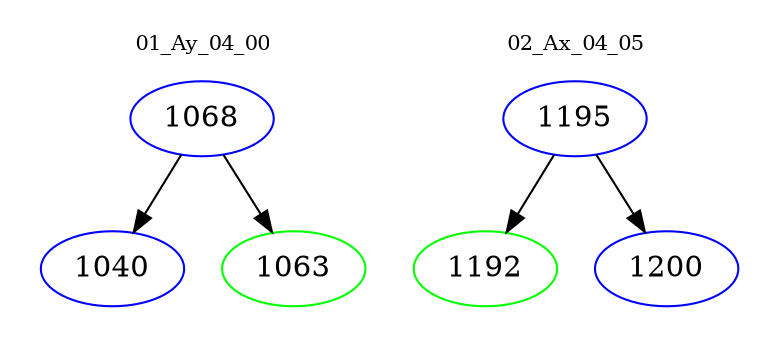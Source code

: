 digraph{
subgraph cluster_0 {
color = white
label = "01_Ay_04_00";
fontsize=10;
T0_1068 [label="1068", color="blue"]
T0_1068 -> T0_1040 [color="black"]
T0_1040 [label="1040", color="blue"]
T0_1068 -> T0_1063 [color="black"]
T0_1063 [label="1063", color="green"]
}
subgraph cluster_1 {
color = white
label = "02_Ax_04_05";
fontsize=10;
T1_1195 [label="1195", color="blue"]
T1_1195 -> T1_1192 [color="black"]
T1_1192 [label="1192", color="green"]
T1_1195 -> T1_1200 [color="black"]
T1_1200 [label="1200", color="blue"]
}
}
